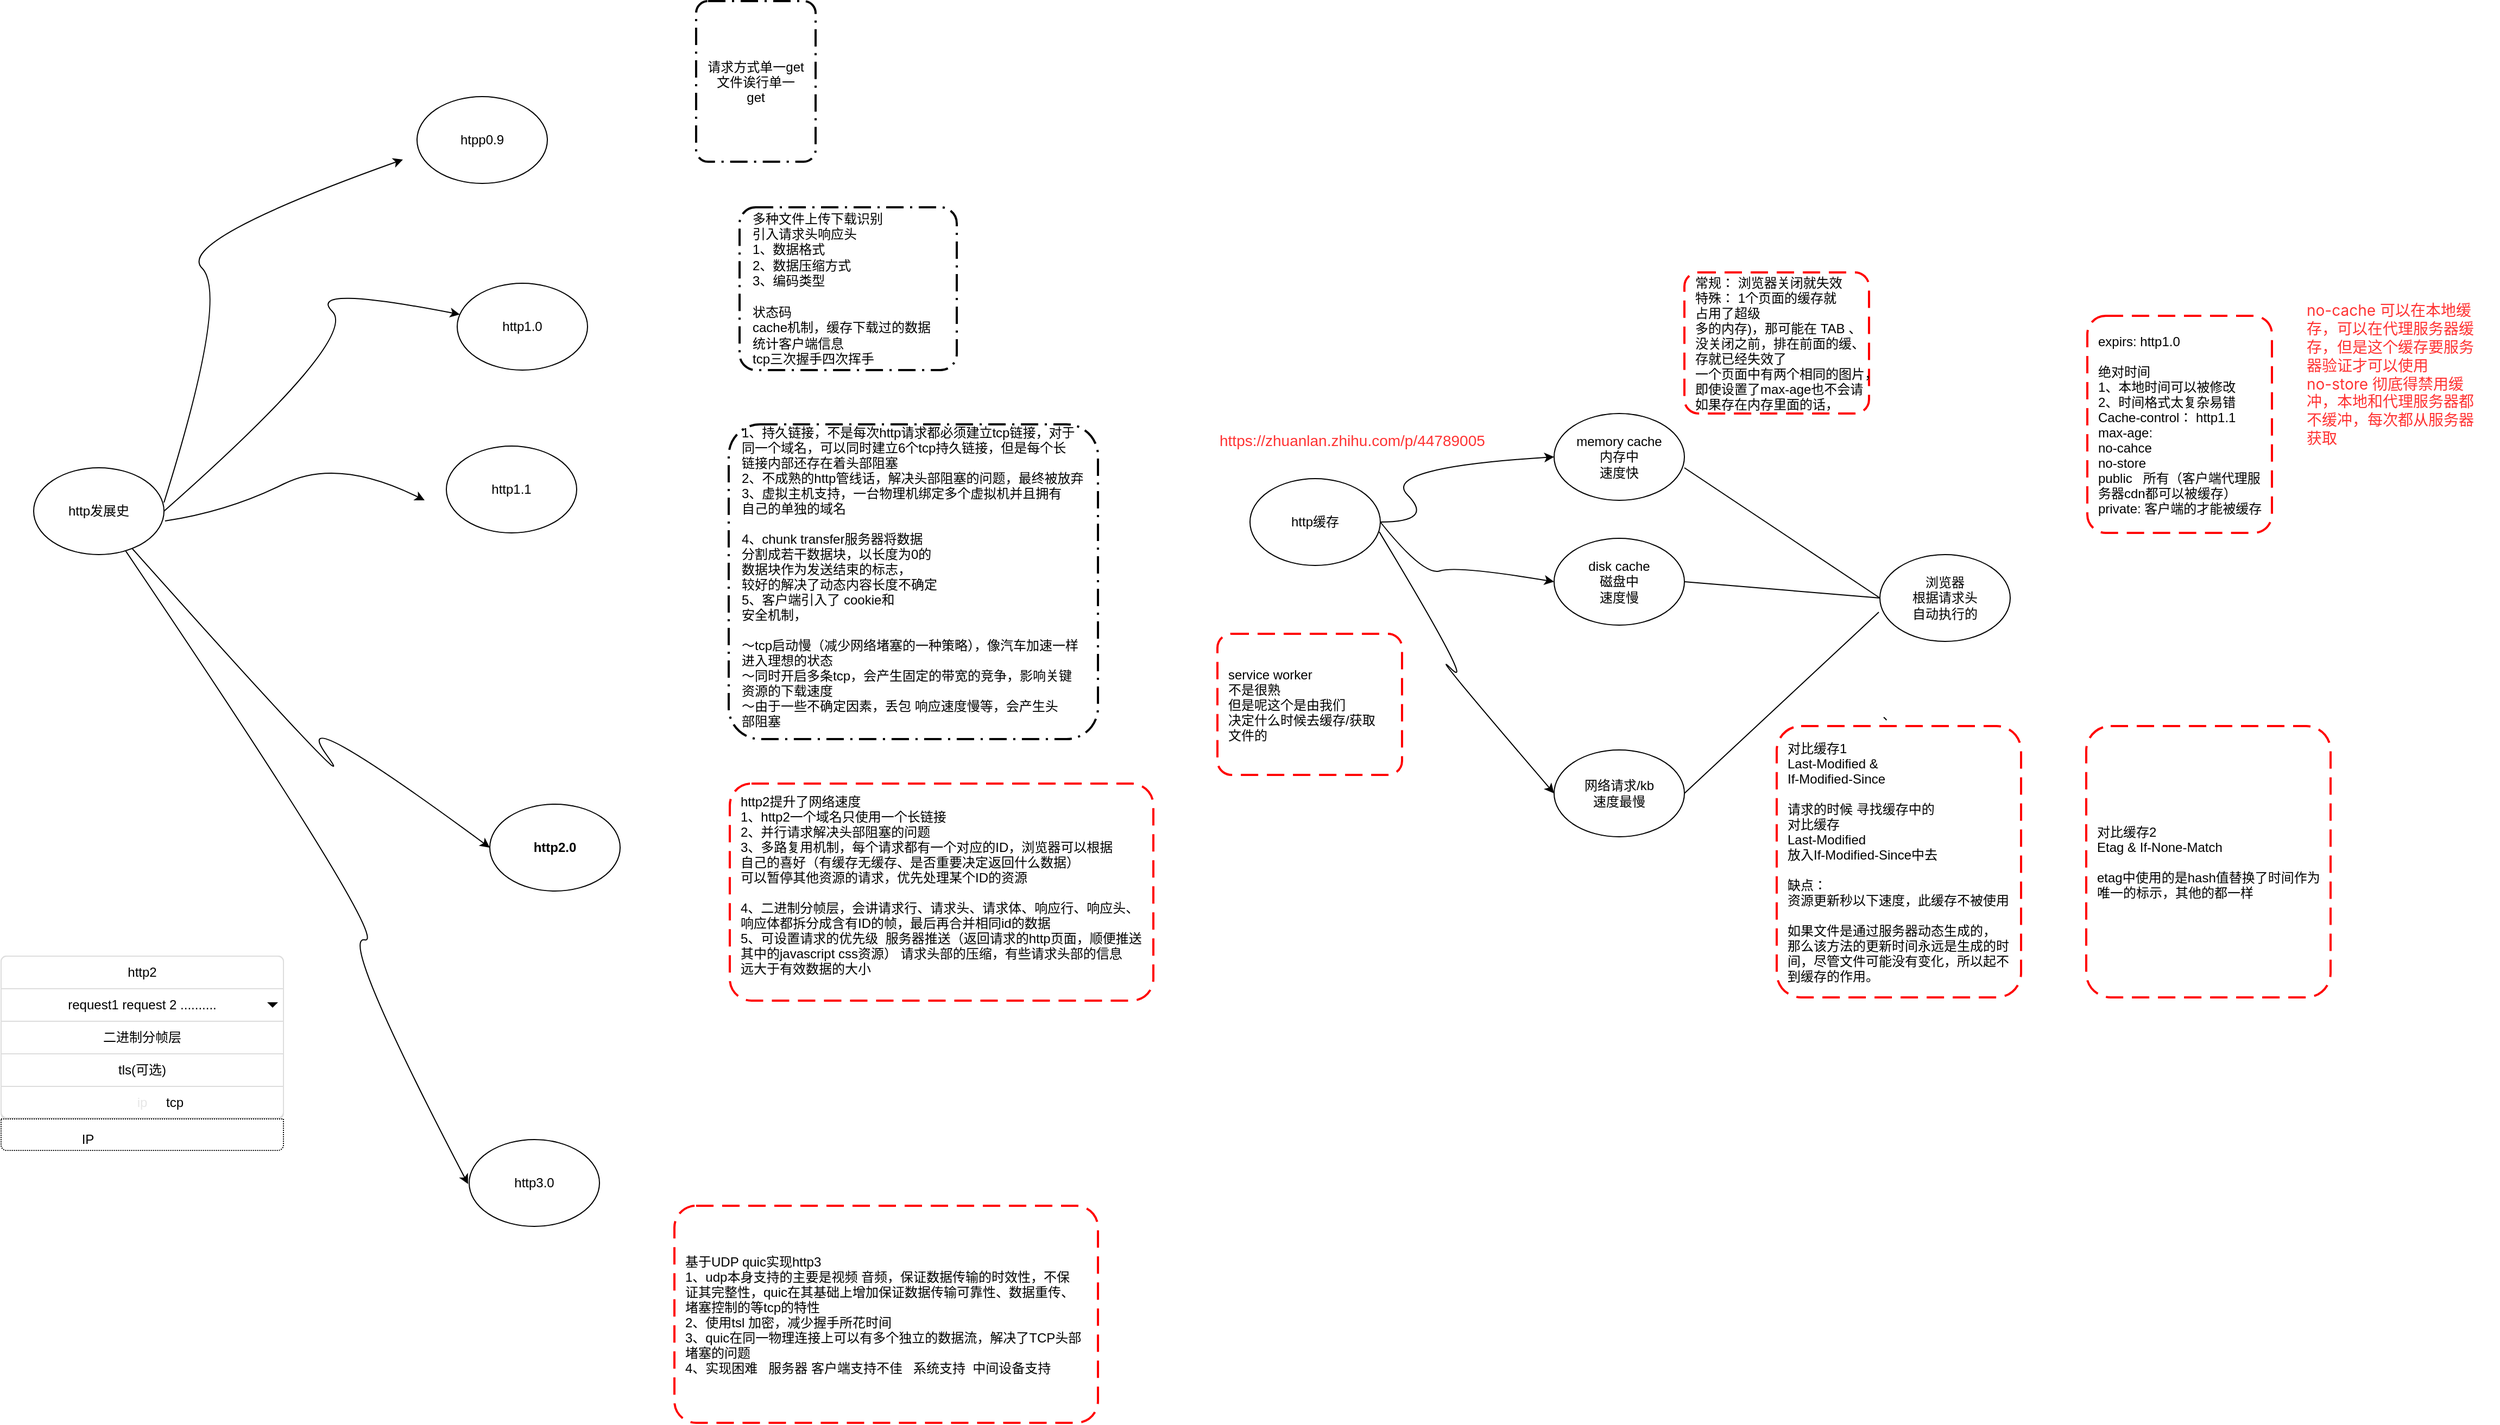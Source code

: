 <mxfile version="12.3.3" type="github" pages="1">
  <diagram id="m3J9kFqykPF54zMLwvkE" name="Page-1">
    <mxGraphModel dx="3271" dy="599" grid="1" gridSize="10" guides="1" tooltips="1" connect="1" arrows="1" fold="1" page="1" pageScale="1" pageWidth="2339" pageHeight="3300" math="0" shadow="0">
      <root>
        <mxCell id="0"/>
        <mxCell id="1" parent="0"/>
        <mxCell id="QJzcUnjFtNNjHItLSUZi-8" value="多种文件上传下载识别&lt;br&gt;引入请求头响应头&lt;br&gt;1、数据格式&lt;br&gt;2、数据压缩方式&lt;br&gt;3、编码类型&lt;br&gt;&lt;br&gt;状态码&lt;br&gt;cache机制，缓存下载过的数据&lt;br&gt;统计客户端信息&lt;br&gt;tcp三次握手四次挥手" style="rounded=1;arcSize=10;dashed=1;strokeColor=#000000;fillColor=none;gradientColor=none;dashPattern=8 3 1 3;strokeWidth=2;align=left;whiteSpace=wrap;html=1;spacingLeft=10;" parent="1" vertex="1">
          <mxGeometry x="-1630" y="260" width="200" height="150" as="geometry"/>
        </mxCell>
        <mxCell id="-C9dd63Dn9SHJSaXkGCF-1" value="http发展史" style="ellipse;whiteSpace=wrap;html=1;" parent="1" vertex="1">
          <mxGeometry x="-2280" y="500" width="120" height="80" as="geometry"/>
        </mxCell>
        <mxCell id="-C9dd63Dn9SHJSaXkGCF-2" value="" style="curved=1;endArrow=classic;html=1;exitX=1;exitY=0.4;exitDx=0;exitDy=0;exitPerimeter=0;" parent="1" source="-C9dd63Dn9SHJSaXkGCF-1" edge="1">
          <mxGeometry width="50" height="50" relative="1" as="geometry">
            <mxPoint x="-2150" y="341" as="sourcePoint"/>
            <mxPoint x="-1940" y="216" as="targetPoint"/>
            <Array as="points">
              <mxPoint x="-2100" y="341"/>
              <mxPoint x="-2150" y="291"/>
            </Array>
          </mxGeometry>
        </mxCell>
        <mxCell id="QJzcUnjFtNNjHItLSUZi-1" value="Text" style="text;html=1;align=center;verticalAlign=middle;resizable=0;points=[];;autosize=1;" parent="1" vertex="1">
          <mxGeometry x="-1899" y="198" width="40" height="20" as="geometry"/>
        </mxCell>
        <mxCell id="QJzcUnjFtNNjHItLSUZi-2" value="htpp0.9" style="ellipse;whiteSpace=wrap;html=1;" parent="1" vertex="1">
          <mxGeometry x="-1927" y="158" width="120" height="80" as="geometry"/>
        </mxCell>
        <mxCell id="QJzcUnjFtNNjHItLSUZi-4" value="请求方式单一get&#xa;文件诶行单一&#xa;get" style="rounded=1;arcSize=10;dashed=1;strokeColor=#000000;fillColor=none;gradientColor=none;dashPattern=8 3 1 3;strokeWidth=2;" parent="1" vertex="1">
          <mxGeometry x="-1670" y="70" width="110" height="148" as="geometry"/>
        </mxCell>
        <mxCell id="QJzcUnjFtNNjHItLSUZi-9" value="" style="curved=1;endArrow=classic;html=1;exitX=1;exitY=0.5;exitDx=0;exitDy=0;" parent="1" source="-C9dd63Dn9SHJSaXkGCF-1" target="QJzcUnjFtNNjHItLSUZi-10" edge="1">
          <mxGeometry width="50" height="50" relative="1" as="geometry">
            <mxPoint x="-2150" y="360" as="sourcePoint"/>
            <mxPoint x="-1900" y="381" as="targetPoint"/>
            <Array as="points">
              <mxPoint x="-1980" y="381"/>
              <mxPoint x="-2030" y="331"/>
            </Array>
          </mxGeometry>
        </mxCell>
        <mxCell id="QJzcUnjFtNNjHItLSUZi-10" value="http1.0" style="ellipse;whiteSpace=wrap;html=1;" parent="1" vertex="1">
          <mxGeometry x="-1890" y="330" width="120" height="80" as="geometry"/>
        </mxCell>
        <mxCell id="QJzcUnjFtNNjHItLSUZi-11" value="" style="curved=1;endArrow=classic;html=1;exitX=1.008;exitY=0.613;exitDx=0;exitDy=0;exitPerimeter=0;" parent="1" source="-C9dd63Dn9SHJSaXkGCF-1" edge="1">
          <mxGeometry width="50" height="50" relative="1" as="geometry">
            <mxPoint x="-2040" y="470" as="sourcePoint"/>
            <mxPoint x="-1920" y="530" as="targetPoint"/>
            <Array as="points">
              <mxPoint x="-2100" y="540"/>
              <mxPoint x="-2000" y="490"/>
            </Array>
          </mxGeometry>
        </mxCell>
        <mxCell id="QJzcUnjFtNNjHItLSUZi-12" value="http1.1" style="ellipse;whiteSpace=wrap;html=1;" parent="1" vertex="1">
          <mxGeometry x="-1900" y="480" width="120" height="80" as="geometry"/>
        </mxCell>
        <mxCell id="QJzcUnjFtNNjHItLSUZi-13" value="1、持久链接，不是每次http请求都必须建立tcp链接，对于&#xa;同一个域名，可以同时建立6个tcp持久链接，但是每个长&#xa;链接内部还存在着头部阻塞&#xa;2、不成熟的http管线话，解决头部阻塞的问题，最终被放弃&#xa;3、虚拟主机支持，一台物理机绑定多个虚拟机并且拥有&#xa;自己的单独的域名&#xa;&#xa;4、chunk transfer服务器将数据&#xa;分割成若干数据块，以长度为0的&#xa;数据块作为发送结束的标志，&#xa;较好的解决了动态内容长度不确定&#xa;5、客户端引入了 cookie和&#xa;安全机制，&#xa;&#xa;～tcp启动慢（减少网络堵塞的一种策略），像汽车加速一样&#xa;进入理想的状态&#xa;～同时开启多条tcp，会产生固定的带宽的竞争，影响关键&#xa;资源的下载速度&#xa;～由于一些不确定因素，丢包 响应速度慢等，会产生头&#xa;部阻塞" style="rounded=1;arcSize=10;dashed=1;strokeColor=#000000;fillColor=none;gradientColor=none;dashPattern=8 3 1 3;strokeWidth=2;align=left;spacingLeft=10;spacingBottom=10;spacingRight=10;" parent="1" vertex="1">
          <mxGeometry x="-1640" y="460" width="340" height="290" as="geometry"/>
        </mxCell>
        <mxCell id="d7jbJatVRlTsx0HvFHzn-1" value="" style="curved=1;endArrow=classic;html=1;" parent="1" source="-C9dd63Dn9SHJSaXkGCF-1" edge="1">
          <mxGeometry width="50" height="50" relative="1" as="geometry">
            <mxPoint x="-2030" y="740" as="sourcePoint"/>
            <mxPoint x="-1860" y="850" as="targetPoint"/>
            <Array as="points">
              <mxPoint x="-1970" y="820"/>
              <mxPoint x="-2050" y="710"/>
            </Array>
          </mxGeometry>
        </mxCell>
        <mxCell id="d7jbJatVRlTsx0HvFHzn-2" value="http2.0&lt;br&gt;" style="ellipse;whiteSpace=wrap;html=1;fontStyle=1" parent="1" vertex="1">
          <mxGeometry x="-1860" y="810" width="120" height="80" as="geometry"/>
        </mxCell>
        <mxCell id="d7jbJatVRlTsx0HvFHzn-3" value="http2提升了网络速度&#xa;1、http2一个域名只使用一个长链接&#xa;2、并行请求解决头部阻塞的问题&#xa;3、多路复用机制，每个请求都有一个对应的ID，浏览器可以根据&#xa;自己的喜好（有缓存无缓存、是否重要决定返回什么数据）&#xa;可以暂停其他资源的请求，优先处理某个ID的资源&#xa;&#xa;4、二进制分帧层，会讲请求行、请求头、请求体、响应行、响应头、&#xa;响应体都拆分成含有ID的帧，最后再合并相同id的数据&#xa;5、可设置请求的优先级  服务器推送（返回请求的http页面，顺便推送&#xa;其中的javascript css资源） 请求头部的压缩，有些请求头部的信息&#xa;远大于有效数据的大小&#xa;" style="rounded=1;arcSize=10;dashed=1;strokeColor=#ff0000;fillColor=none;gradientColor=none;dashPattern=8 4;strokeWidth=2;align=left;spacingLeft=8;spacingRight=8;" parent="1" vertex="1">
          <mxGeometry x="-1639" y="791" width="390" height="200" as="geometry"/>
        </mxCell>
        <mxCell id="d7jbJatVRlTsx0HvFHzn-10" value="" style="html=1;shadow=0;dashed=0;shape=mxgraph.bootstrap.rrect;rSize=5;strokeColor=#dddddd;html=1;whiteSpace=wrap;fillColor=#ffffff;align=left;" parent="1" vertex="1">
          <mxGeometry x="-2310" y="950" width="260" height="150" as="geometry"/>
        </mxCell>
        <mxCell id="d7jbJatVRlTsx0HvFHzn-11" value="http2&lt;br&gt;" style="strokeColor=inherit;fillColor=inherit;gradientColor=inherit;html=1;shadow=0;dashed=0;shape=mxgraph.bootstrap.topButton;rSize=5;perimeter=none;whiteSpace=wrap;resizeWidth=1;" parent="d7jbJatVRlTsx0HvFHzn-10" vertex="1">
          <mxGeometry width="260" height="30" relative="1" as="geometry"/>
        </mxCell>
        <mxCell id="d7jbJatVRlTsx0HvFHzn-12" value="request1 request 2 .........." style="strokeColor=inherit;fillColor=inherit;gradientColor=inherit;html=1;shadow=0;dashed=0;shape=mxgraph.bootstrap.rect;perimeter=none;whiteSpace=wrap;resizeWidth=1;" parent="d7jbJatVRlTsx0HvFHzn-10" vertex="1">
          <mxGeometry width="260" height="30" relative="1" as="geometry">
            <mxPoint y="30" as="offset"/>
          </mxGeometry>
        </mxCell>
        <mxCell id="d7jbJatVRlTsx0HvFHzn-13" value="" style="shape=triangle;direction=south;fillColor=#000000;strokeColor=none;perimeter=none;" parent="d7jbJatVRlTsx0HvFHzn-12" vertex="1">
          <mxGeometry x="1" y="0.5" width="10" height="5" relative="1" as="geometry">
            <mxPoint x="-15" y="-2.5" as="offset"/>
          </mxGeometry>
        </mxCell>
        <mxCell id="d7jbJatVRlTsx0HvFHzn-14" value="二进制分帧层" style="strokeColor=inherit;fillColor=inherit;gradientColor=inherit;html=1;shadow=0;dashed=0;shape=mxgraph.bootstrap.rect;perimeter=none;whiteSpace=wrap;resizeWidth=1;" parent="d7jbJatVRlTsx0HvFHzn-10" vertex="1">
          <mxGeometry width="260" height="30" relative="1" as="geometry">
            <mxPoint y="60" as="offset"/>
          </mxGeometry>
        </mxCell>
        <mxCell id="d7jbJatVRlTsx0HvFHzn-15" value="tls(可选)" style="strokeColor=inherit;fillColor=inherit;gradientColor=inherit;html=1;shadow=0;dashed=0;shape=mxgraph.bootstrap.rect;perimeter=none;whiteSpace=wrap;resizeWidth=1;" parent="d7jbJatVRlTsx0HvFHzn-10" vertex="1">
          <mxGeometry width="260" height="30" relative="1" as="geometry">
            <mxPoint y="90" as="offset"/>
          </mxGeometry>
        </mxCell>
        <mxCell id="d7jbJatVRlTsx0HvFHzn-16" value="&amp;nbsp; &amp;nbsp; &amp;nbsp; &amp;nbsp; &amp;nbsp; &amp;nbsp; &amp;nbsp; &amp;nbsp; &amp;nbsp; tcp&lt;br&gt;" style="strokeColor=inherit;fillColor=inherit;gradientColor=inherit;html=1;shadow=0;dashed=0;shape=mxgraph.bootstrap.bottomButton;rSize=5;perimeter=none;whiteSpace=wrap;resizeWidth=1;fontColor=#000000;" parent="d7jbJatVRlTsx0HvFHzn-10" vertex="1">
          <mxGeometry y="1" width="260" height="29" relative="1" as="geometry">
            <mxPoint y="-30" as="offset"/>
          </mxGeometry>
        </mxCell>
        <mxCell id="d7jbJatVRlTsx0HvFHzn-17" value="ip" style="strokeColor=inherit;fillColor=inherit;gradientColor=inherit;html=1;shadow=0;dashed=1;shape=mxgraph.bootstrap.bottomButton;rSize=5;perimeter=none;whiteSpace=wrap;resizeWidth=1;fontColor=#E6E6E6;dashPattern=1 1;" parent="1" vertex="1">
          <mxGeometry x="-2310" y="1100" width="260" height="29" as="geometry">
            <mxPoint y="-30" as="offset"/>
          </mxGeometry>
        </mxCell>
        <mxCell id="d7jbJatVRlTsx0HvFHzn-18" value="IP&lt;br&gt;" style="text;html=1;strokeColor=none;fillColor=none;align=center;verticalAlign=middle;whiteSpace=wrap;rounded=0;dashed=1;dashPattern=1 1;fontColor=#000000;" parent="1" vertex="1">
          <mxGeometry x="-2250" y="1109" width="40" height="20" as="geometry"/>
        </mxCell>
        <mxCell id="d7jbJatVRlTsx0HvFHzn-19" value="" style="curved=1;endArrow=classic;html=1;fontColor=#000000;" parent="1" source="-C9dd63Dn9SHJSaXkGCF-1" edge="1">
          <mxGeometry width="50" height="50" relative="1" as="geometry">
            <mxPoint x="-2000" y="940" as="sourcePoint"/>
            <mxPoint x="-1880" y="1160" as="targetPoint"/>
            <Array as="points">
              <mxPoint x="-1950" y="940"/>
              <mxPoint x="-2000" y="930"/>
            </Array>
          </mxGeometry>
        </mxCell>
        <mxCell id="d7jbJatVRlTsx0HvFHzn-21" value="http3.0&lt;br&gt;" style="ellipse;whiteSpace=wrap;html=1;" parent="1" vertex="1">
          <mxGeometry x="-1879" y="1119" width="120" height="80" as="geometry"/>
        </mxCell>
        <mxCell id="d7jbJatVRlTsx0HvFHzn-22" value="基于UDP quic实现http3&#xa;1、udp本身支持的主要是视频 音频，保证数据传输的时效性，不保&#xa;证其完整性，quic在其基础上增加保证数据传输可靠性、数据重传、&#xa;堵塞控制的等tcp的特性&#xa;2、使用tsl 加密，减少握手所花时间&#xa;3、quic在同一物理连接上可以有多个独立的数据流，解决了TCP头部&#xa;堵塞的问题&#xa;4、实现困难   服务器 客户端支持不佳   系统支持  中间设备支持" style="rounded=1;arcSize=10;dashed=1;strokeColor=#ff0000;fillColor=none;gradientColor=none;dashPattern=8 4;strokeWidth=2;align=left;spacingLeft=8;spacingRight=8;" parent="1" vertex="1">
          <mxGeometry x="-1690" y="1180" width="390" height="200" as="geometry"/>
        </mxCell>
        <mxCell id="FxdTvAPtLqqA7UkRKLkz-4" value="http缓存" style="ellipse;whiteSpace=wrap;html=1;" vertex="1" parent="1">
          <mxGeometry x="-1160" y="510" width="120" height="80" as="geometry"/>
        </mxCell>
        <mxCell id="FxdTvAPtLqqA7UkRKLkz-5" value="" style="curved=1;endArrow=classic;html=1;" edge="1" parent="1">
          <mxGeometry width="50" height="50" relative="1" as="geometry">
            <mxPoint x="-1040" y="550" as="sourcePoint"/>
            <mxPoint x="-880" y="490" as="targetPoint"/>
            <Array as="points">
              <mxPoint x="-990" y="550"/>
              <mxPoint x="-1040" y="500"/>
            </Array>
          </mxGeometry>
        </mxCell>
        <mxCell id="FxdTvAPtLqqA7UkRKLkz-6" value="" style="curved=1;endArrow=classic;html=1;exitX=1;exitY=0.5;exitDx=0;exitDy=0;entryX=0;entryY=0.5;entryDx=0;entryDy=0;" edge="1" parent="1" source="FxdTvAPtLqqA7UkRKLkz-4" target="FxdTvAPtLqqA7UkRKLkz-7">
          <mxGeometry width="50" height="50" relative="1" as="geometry">
            <mxPoint x="-1030" y="580" as="sourcePoint"/>
            <mxPoint x="-880" y="630" as="targetPoint"/>
            <Array as="points">
              <mxPoint x="-1000" y="600"/>
              <mxPoint x="-970" y="590"/>
            </Array>
          </mxGeometry>
        </mxCell>
        <mxCell id="FxdTvAPtLqqA7UkRKLkz-7" value="disk cache&lt;br&gt;磁盘中&lt;br&gt;速度慢" style="ellipse;whiteSpace=wrap;html=1;" vertex="1" parent="1">
          <mxGeometry x="-880" y="565" width="120" height="80" as="geometry"/>
        </mxCell>
        <mxCell id="FxdTvAPtLqqA7UkRKLkz-8" value="memory cache&lt;br&gt;内存中&lt;br&gt;速度快&lt;br&gt;" style="ellipse;whiteSpace=wrap;html=1;" vertex="1" parent="1">
          <mxGeometry x="-880" y="450" width="120" height="80" as="geometry"/>
        </mxCell>
        <mxCell id="FxdTvAPtLqqA7UkRKLkz-9" value="" style="curved=1;endArrow=classic;html=1;exitX=0.992;exitY=0.613;exitDx=0;exitDy=0;exitPerimeter=0;entryX=0;entryY=0.5;entryDx=0;entryDy=0;" edge="1" parent="1" source="FxdTvAPtLqqA7UkRKLkz-4" target="FxdTvAPtLqqA7UkRKLkz-10">
          <mxGeometry width="50" height="50" relative="1" as="geometry">
            <mxPoint x="-1000" y="710" as="sourcePoint"/>
            <mxPoint x="-890" y="730" as="targetPoint"/>
            <Array as="points">
              <mxPoint x="-950" y="710"/>
              <mxPoint x="-1000" y="660"/>
            </Array>
          </mxGeometry>
        </mxCell>
        <mxCell id="FxdTvAPtLqqA7UkRKLkz-10" value="网络请求/kb&lt;br&gt;速度最慢" style="ellipse;whiteSpace=wrap;html=1;" vertex="1" parent="1">
          <mxGeometry x="-880" y="760" width="120" height="80" as="geometry"/>
        </mxCell>
        <mxCell id="FxdTvAPtLqqA7UkRKLkz-13" value="、" style="text;html=1;align=center;verticalAlign=middle;resizable=0;points=[];;autosize=1;" vertex="1" parent="1">
          <mxGeometry x="-587" y="718" width="30" height="20" as="geometry"/>
        </mxCell>
        <mxCell id="FxdTvAPtLqqA7UkRKLkz-14" value="" style="endArrow=none;html=1;" edge="1" parent="1">
          <mxGeometry width="50" height="50" relative="1" as="geometry">
            <mxPoint x="-760" y="500" as="sourcePoint"/>
            <mxPoint x="-580" y="620" as="targetPoint"/>
          </mxGeometry>
        </mxCell>
        <mxCell id="FxdTvAPtLqqA7UkRKLkz-15" value="" style="endArrow=none;html=1;entryX=0;entryY=0.5;entryDx=0;entryDy=0;" edge="1" parent="1" target="FxdTvAPtLqqA7UkRKLkz-17">
          <mxGeometry width="50" height="50" relative="1" as="geometry">
            <mxPoint x="-760" y="605" as="sourcePoint"/>
            <mxPoint x="-578" y="605" as="targetPoint"/>
          </mxGeometry>
        </mxCell>
        <mxCell id="FxdTvAPtLqqA7UkRKLkz-16" value="" style="endArrow=none;html=1;entryX=-0.008;entryY=0.663;entryDx=0;entryDy=0;entryPerimeter=0;" edge="1" parent="1" target="FxdTvAPtLqqA7UkRKLkz-17">
          <mxGeometry width="50" height="50" relative="1" as="geometry">
            <mxPoint x="-760" y="800" as="sourcePoint"/>
            <mxPoint x="-578" y="700" as="targetPoint"/>
          </mxGeometry>
        </mxCell>
        <mxCell id="FxdTvAPtLqqA7UkRKLkz-17" value="浏览器&lt;br&gt;根据请求头&lt;br&gt;自动执行的" style="ellipse;whiteSpace=wrap;html=1;" vertex="1" parent="1">
          <mxGeometry x="-580" y="580" width="120" height="80" as="geometry"/>
        </mxCell>
        <mxCell id="FxdTvAPtLqqA7UkRKLkz-21" value="service worker&#xa;不是很熟&#xa;但是呢这个是由我们&#xa;决定什么时候去缓存/获取&#xa;文件的" style="rounded=1;arcSize=10;dashed=1;strokeColor=#ff0000;fillColor=none;gradientColor=none;dashPattern=8 4;strokeWidth=2;align=left;spacingLeft=8;spacingRight=8;" vertex="1" parent="1">
          <mxGeometry x="-1190" y="653" width="170" height="130" as="geometry"/>
        </mxCell>
        <mxCell id="FxdTvAPtLqqA7UkRKLkz-22" value="常规： 浏览器关闭就失效&#xa;特殊： 1个页面的缓存就&#xa;占用了超级&#xa;多的内存)，那可能在 TAB 、&#xa;没关闭之前，排在前面的缓、&#xa;存就已经失效了&#xa;一个页面中有两个相同的图片，&#xa;即使设置了max-age也不会请&#xa;如果存在内存里面的话，" style="rounded=1;arcSize=10;dashed=1;strokeColor=#ff0000;fillColor=none;gradientColor=none;dashPattern=8 4;strokeWidth=2;align=left;spacingLeft=8;spacingRight=8;" vertex="1" parent="1">
          <mxGeometry x="-760" y="320" width="170" height="130" as="geometry"/>
        </mxCell>
        <mxCell id="FxdTvAPtLqqA7UkRKLkz-23" value="expirs: http1.0&#xa;&#xa;绝对时间&#xa;1、本地时间可以被修改&#xa;2、时间格式太复杂易错&#xa;Cache-control： http1.1&#xa;max-age:&#xa;no-cahce&#xa;no-store&#xa;public   所有（客户端代理服&#xa;务器cdn都可以被缓存）&#xa;private: 客户端的才能被缓存" style="rounded=1;arcSize=10;dashed=1;strokeColor=#ff0000;fillColor=none;gradientColor=none;dashPattern=8 4;strokeWidth=2;align=left;spacingLeft=8;spacingRight=8;" vertex="1" parent="1">
          <mxGeometry x="-389" y="360" width="170" height="200" as="geometry"/>
        </mxCell>
        <mxCell id="FxdTvAPtLqqA7UkRKLkz-24" value="&lt;h1 style=&quot;font-size: 14px;&quot;&gt;&lt;span style=&quot;font-family: &amp;quot;microsoft yahei&amp;quot;, &amp;quot;sf pro display&amp;quot;, roboto, noto, arial, &amp;quot;pingfang sc&amp;quot;, sans-serif; font-size: 14px; font-weight: 400; background-color: rgb(255, 255, 255);&quot;&gt;no-cache 可以在本地缓存，可以在代理服务器缓存，但是这个缓存要服务器验证才可以使用&lt;/span&gt;&lt;br style=&quot;box-sizing: border-box; outline: 0px; margin: 0px; padding: 0px; overflow-wrap: break-word; font-family: &amp;quot;microsoft yahei&amp;quot;, &amp;quot;sf pro display&amp;quot;, roboto, noto, arial, &amp;quot;pingfang sc&amp;quot;, sans-serif; font-size: 14px; font-weight: 400; background-color: rgb(255, 255, 255);&quot;&gt;&lt;span style=&quot;font-family: &amp;quot;microsoft yahei&amp;quot;, &amp;quot;sf pro display&amp;quot;, roboto, noto, arial, &amp;quot;pingfang sc&amp;quot;, sans-serif; font-size: 14px; font-weight: 400; background-color: rgb(255, 255, 255);&quot;&gt;no-store 彻底得禁用缓冲，本地和代理服务器都不缓冲，每次都从服务器获取&lt;/span&gt;&lt;br style=&quot;font-size: 14px;&quot;&gt;&lt;/h1&gt;" style="text;html=1;strokeColor=none;fillColor=none;spacing=5;spacingTop=-7;whiteSpace=wrap;overflow=hidden;rounded=0;fontSize=14;fontColor=#FF3333;spacingLeft=8;spacingRight=9;spacingBottom=9;" vertex="1" parent="1">
          <mxGeometry x="-200" y="335" width="190" height="235" as="geometry"/>
        </mxCell>
        <UserObject label="https://zhuanlan.zhihu.com/p/44789005" link="https://zhuanlan.zhihu.com/p/44789005" id="FxdTvAPtLqqA7UkRKLkz-26">
          <mxCell style="text;html=1;fontSize=14;fontColor=#FF3333;" vertex="1" parent="1">
            <mxGeometry x="-1190" y="460" width="270" height="30" as="geometry"/>
          </mxCell>
        </UserObject>
        <mxCell id="FxdTvAPtLqqA7UkRKLkz-27" value="对比缓存1&#xa;Last-Modified &amp; &#xa;If-Modified-Since&#xa;&#xa;请求的时候 寻找缓存中的&#xa;对比缓存&#xa;Last-Modified &#xa;放入If-Modified-Since中去&#xa;&#xa;缺点：&#xa;资源更新秒以下速度，此缓存不被使用&#xa;&#xa;如果文件是通过服务器动态生成的，&#xa;那么该方法的更新时间永远是生成的时&#xa;间，尽管文件可能没有变化，所以起不&#xa;到缓存的作用。" style="rounded=1;arcSize=10;dashed=1;strokeColor=#ff0000;fillColor=none;gradientColor=none;dashPattern=8 4;strokeWidth=2;align=left;spacingLeft=8;spacingRight=8;" vertex="1" parent="1">
          <mxGeometry x="-675" y="738" width="225" height="250" as="geometry"/>
        </mxCell>
        <mxCell id="FxdTvAPtLqqA7UkRKLkz-28" value="对比缓存2&#xa;Etag &amp; If-None-Match&#xa;&#xa;etag中使用的是hash值替换了时间作为&#xa;唯一的标示，其他的都一样" style="rounded=1;arcSize=10;dashed=1;strokeColor=#ff0000;fillColor=none;gradientColor=none;dashPattern=8 4;strokeWidth=2;align=left;spacingLeft=8;spacingRight=8;" vertex="1" parent="1">
          <mxGeometry x="-390" y="738" width="225" height="250" as="geometry"/>
        </mxCell>
      </root>
    </mxGraphModel>
  </diagram>
</mxfile>
